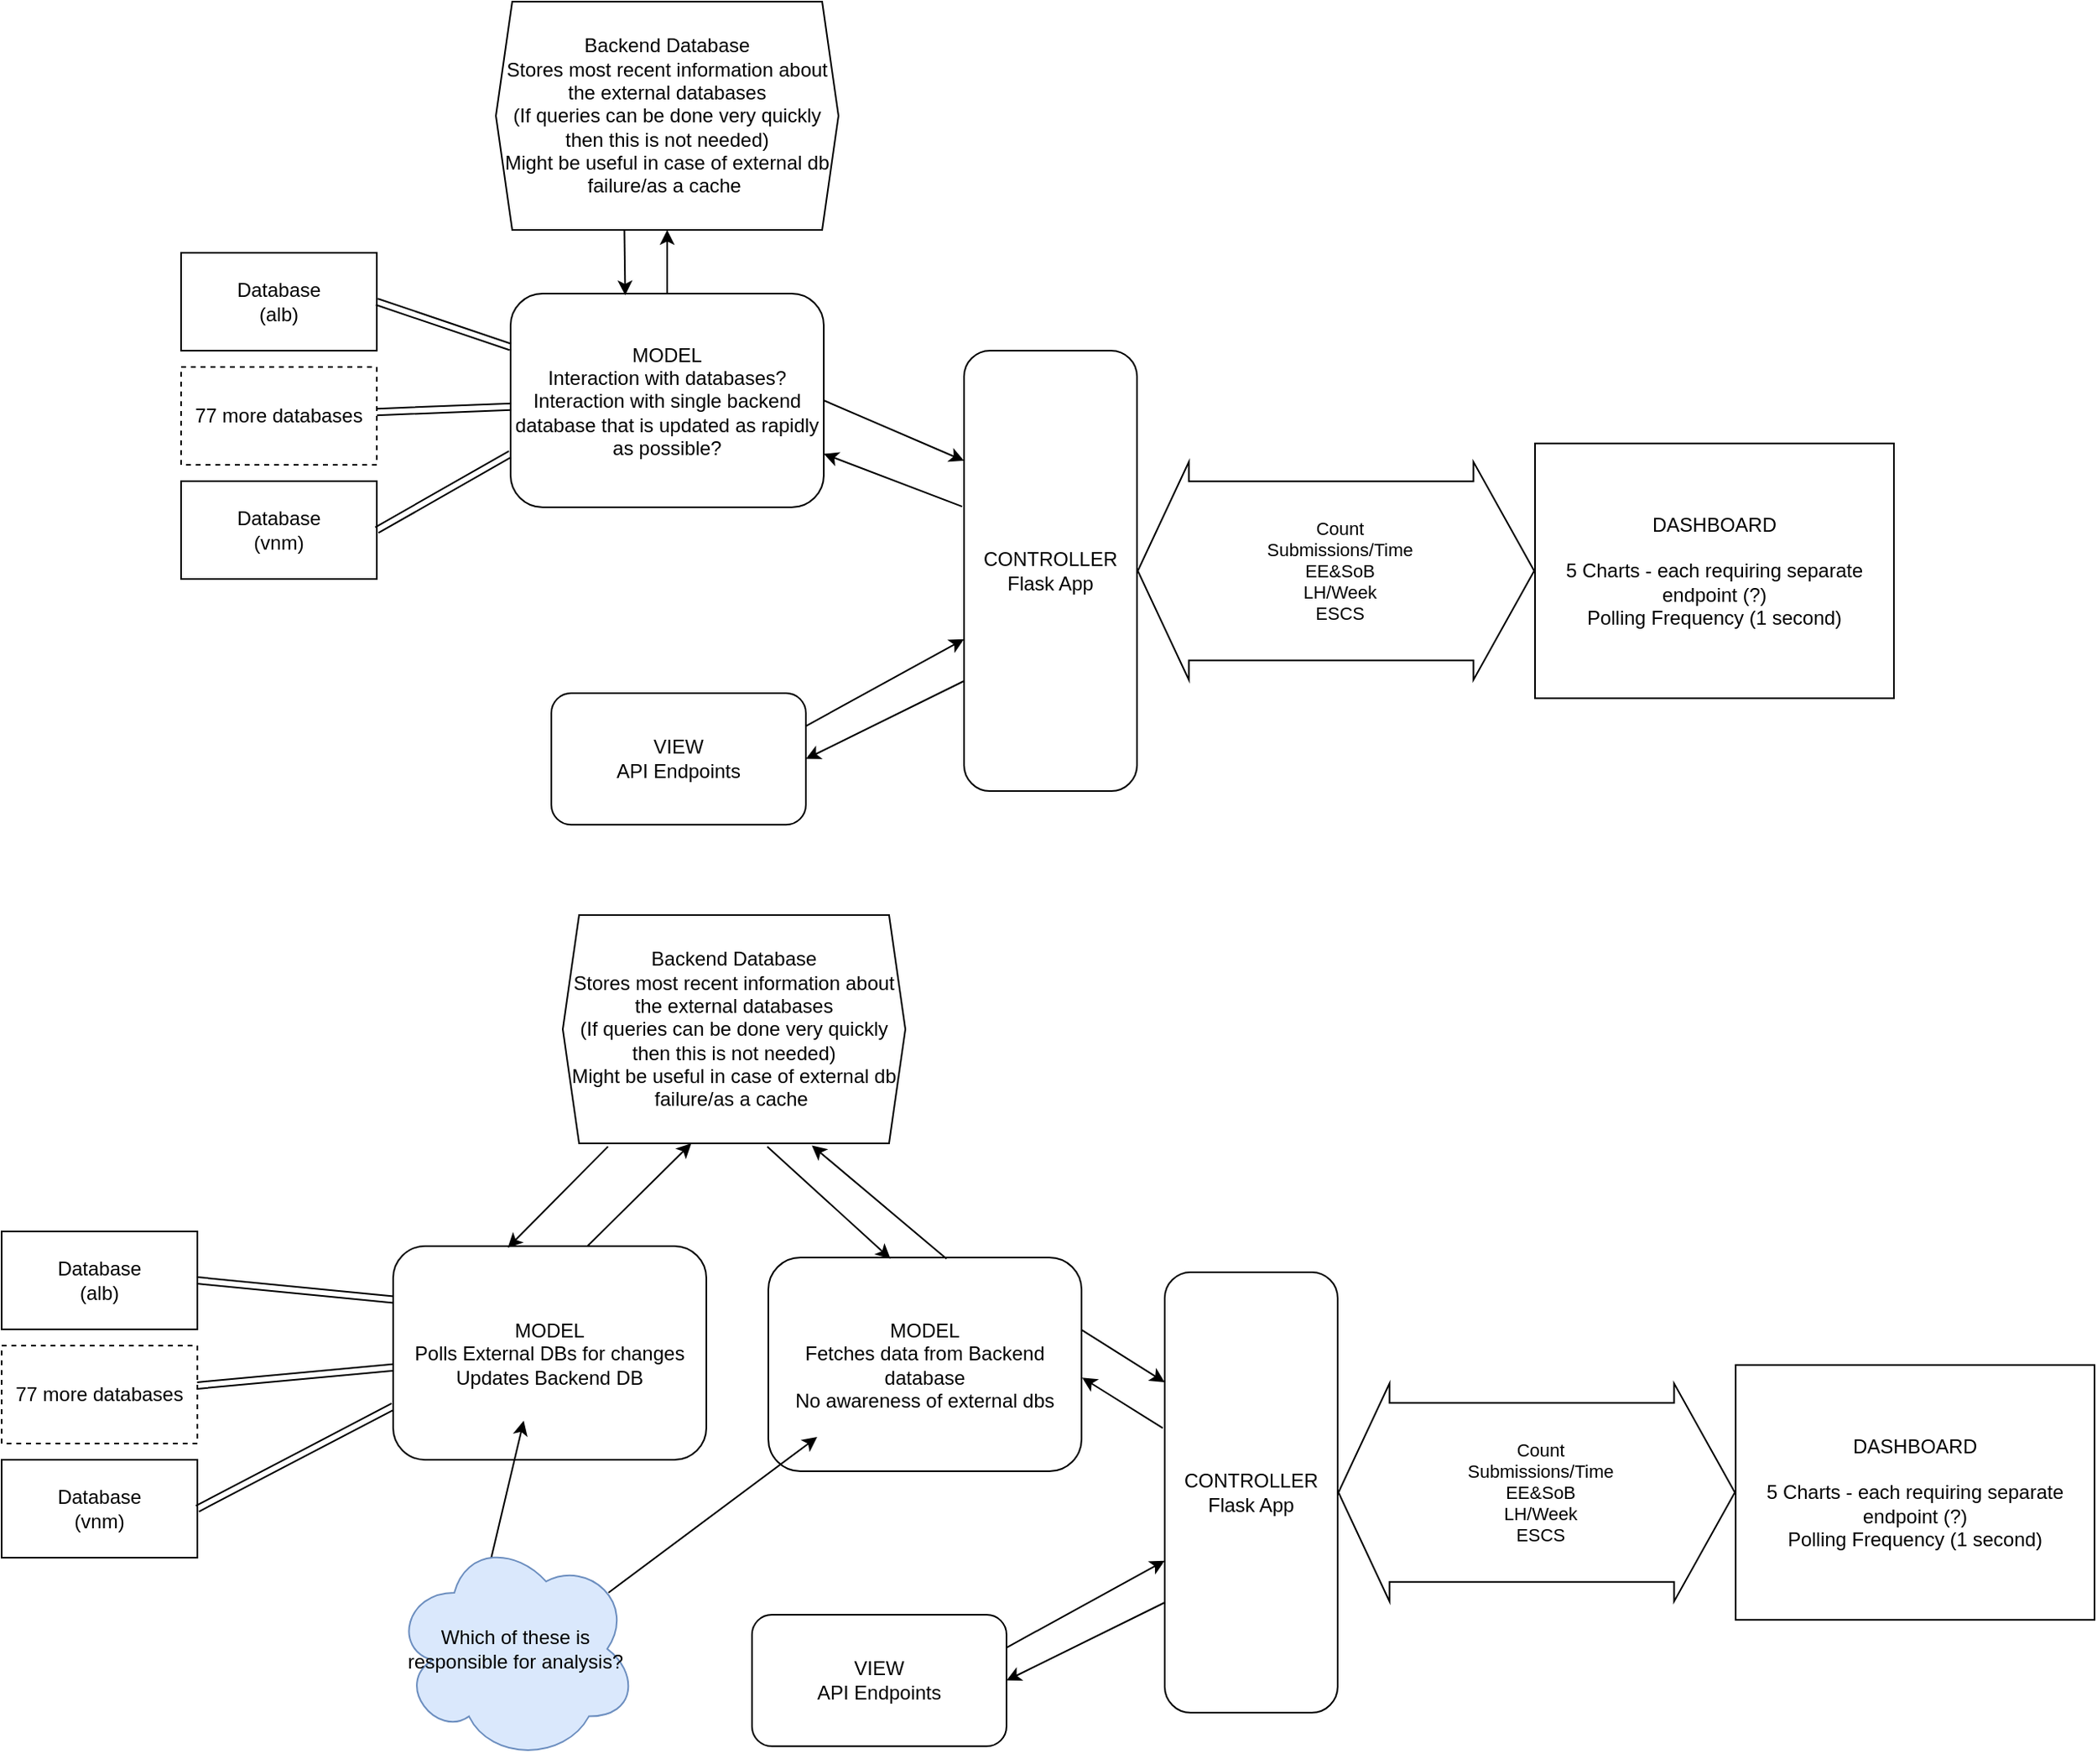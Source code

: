 <mxfile version="17.2.1" type="device"><diagram id="mOwUrm9BvikYHPCtlPi4" name="Page-1"><mxGraphModel dx="886" dy="548" grid="1" gridSize="10" guides="1" tooltips="1" connect="1" arrows="1" fold="1" page="1" pageScale="1" pageWidth="827" pageHeight="1169" math="0" shadow="0"><root><mxCell id="0"/><mxCell id="1" parent="0"/><mxCell id="dEYzsa2XPzFpgrrBhjWU-1" value="Database&lt;br&gt;(alb)" style="rounded=0;whiteSpace=wrap;html=1;" vertex="1" parent="1"><mxGeometry x="280" y="214" width="120" height="60" as="geometry"/></mxCell><mxCell id="dEYzsa2XPzFpgrrBhjWU-3" value="77 more databases" style="rounded=0;whiteSpace=wrap;html=1;dashed=1;" vertex="1" parent="1"><mxGeometry x="280" y="284" width="120" height="60" as="geometry"/></mxCell><mxCell id="dEYzsa2XPzFpgrrBhjWU-4" value="Database&lt;br&gt;(vnm)" style="rounded=0;whiteSpace=wrap;html=1;" vertex="1" parent="1"><mxGeometry x="280" y="354" width="120" height="60" as="geometry"/></mxCell><mxCell id="dEYzsa2XPzFpgrrBhjWU-18" style="edgeStyle=none;rounded=0;orthogonalLoop=1;jettySize=auto;html=1;exitX=1;exitY=0.25;exitDx=0;exitDy=0;entryX=0;entryY=0.655;entryDx=0;entryDy=0;entryPerimeter=0;startArrow=none;startFill=0;" edge="1" parent="1" source="dEYzsa2XPzFpgrrBhjWU-5" target="dEYzsa2XPzFpgrrBhjWU-10"><mxGeometry relative="1" as="geometry"/></mxCell><mxCell id="dEYzsa2XPzFpgrrBhjWU-5" value="VIEW&lt;br&gt;API Endpoints" style="rounded=1;whiteSpace=wrap;html=1;" vertex="1" parent="1"><mxGeometry x="507" y="484" width="156" height="80.62" as="geometry"/></mxCell><mxCell id="dEYzsa2XPzFpgrrBhjWU-7" style="rounded=0;orthogonalLoop=1;jettySize=auto;html=1;entryX=1;entryY=0.5;entryDx=0;entryDy=0;exitX=0;exitY=0.25;exitDx=0;exitDy=0;shape=link;" edge="1" parent="1" source="dEYzsa2XPzFpgrrBhjWU-6" target="dEYzsa2XPzFpgrrBhjWU-1"><mxGeometry relative="1" as="geometry"/></mxCell><mxCell id="dEYzsa2XPzFpgrrBhjWU-8" style="edgeStyle=none;rounded=0;orthogonalLoop=1;jettySize=auto;html=1;shape=link;" edge="1" parent="1" source="dEYzsa2XPzFpgrrBhjWU-6" target="dEYzsa2XPzFpgrrBhjWU-3"><mxGeometry relative="1" as="geometry"/></mxCell><mxCell id="dEYzsa2XPzFpgrrBhjWU-9" style="edgeStyle=none;rounded=0;orthogonalLoop=1;jettySize=auto;html=1;exitX=0;exitY=0.75;exitDx=0;exitDy=0;entryX=1;entryY=0.5;entryDx=0;entryDy=0;shape=link;" edge="1" parent="1" source="dEYzsa2XPzFpgrrBhjWU-6" target="dEYzsa2XPzFpgrrBhjWU-4"><mxGeometry relative="1" as="geometry"/></mxCell><mxCell id="dEYzsa2XPzFpgrrBhjWU-22" style="edgeStyle=none;rounded=0;orthogonalLoop=1;jettySize=auto;html=1;entryX=0.5;entryY=1;entryDx=0;entryDy=0;startArrow=none;startFill=0;" edge="1" parent="1" source="dEYzsa2XPzFpgrrBhjWU-6" target="dEYzsa2XPzFpgrrBhjWU-21"><mxGeometry relative="1" as="geometry"/></mxCell><mxCell id="dEYzsa2XPzFpgrrBhjWU-6" value="MODEL&lt;br&gt;Interaction with databases?&lt;br&gt;Interaction with single backend database that is updated as rapidly as possible?" style="rounded=1;whiteSpace=wrap;html=1;" vertex="1" parent="1"><mxGeometry x="482" y="239" width="192" height="131" as="geometry"/></mxCell><mxCell id="dEYzsa2XPzFpgrrBhjWU-16" style="edgeStyle=none;rounded=0;orthogonalLoop=1;jettySize=auto;html=1;exitX=0;exitY=0.75;exitDx=0;exitDy=0;startArrow=none;startFill=0;entryX=1;entryY=0.5;entryDx=0;entryDy=0;" edge="1" parent="1" source="dEYzsa2XPzFpgrrBhjWU-10" target="dEYzsa2XPzFpgrrBhjWU-5"><mxGeometry relative="1" as="geometry"/></mxCell><mxCell id="dEYzsa2XPzFpgrrBhjWU-10" value="CONTROLLER&lt;br&gt;Flask App" style="rounded=1;whiteSpace=wrap;html=1;" vertex="1" parent="1"><mxGeometry x="760" y="274" width="106" height="270" as="geometry"/></mxCell><mxCell id="dEYzsa2XPzFpgrrBhjWU-12" value="DASHBOARD&lt;br&gt;&lt;br&gt;5 Charts - each requiring separate endpoint (?)&lt;br&gt;Polling Frequency (1 second)" style="rounded=0;whiteSpace=wrap;html=1;" vertex="1" parent="1"><mxGeometry x="1110" y="330.87" width="220" height="156.25" as="geometry"/></mxCell><mxCell id="dEYzsa2XPzFpgrrBhjWU-13" value="" style="shape=flexArrow;endArrow=classic;startArrow=classic;html=1;rounded=0;exitX=1;exitY=0.5;exitDx=0;exitDy=0;entryX=0;entryY=0.5;entryDx=0;entryDy=0;width=109.767;startSize=10.098;endWidth=22.899;endSize=12.084;startWidth=22.899;" edge="1" parent="1" source="dEYzsa2XPzFpgrrBhjWU-10" target="dEYzsa2XPzFpgrrBhjWU-12"><mxGeometry width="100" height="100" relative="1" as="geometry"><mxPoint x="960" y="474" as="sourcePoint"/><mxPoint x="1060" y="374" as="targetPoint"/></mxGeometry></mxCell><mxCell id="dEYzsa2XPzFpgrrBhjWU-14" value="Count&lt;br&gt;Submissions/Time&lt;br&gt;EE&amp;amp;SoB&lt;br&gt;LH/Week&lt;br&gt;ESCS" style="edgeLabel;html=1;align=center;verticalAlign=middle;resizable=0;points=[];" vertex="1" connectable="0" parent="dEYzsa2XPzFpgrrBhjWU-13"><mxGeometry x="-0.419" y="19" relative="1" as="geometry"><mxPoint x="53" y="19" as="offset"/></mxGeometry></mxCell><mxCell id="dEYzsa2XPzFpgrrBhjWU-19" style="edgeStyle=none;rounded=0;orthogonalLoop=1;jettySize=auto;html=1;exitX=-0.011;exitY=0.354;exitDx=0;exitDy=0;entryX=1;entryY=0.75;entryDx=0;entryDy=0;startArrow=none;startFill=0;exitPerimeter=0;" edge="1" parent="1" source="dEYzsa2XPzFpgrrBhjWU-10" target="dEYzsa2XPzFpgrrBhjWU-6"><mxGeometry relative="1" as="geometry"><mxPoint x="729.998" y="343.625" as="sourcePoint"/><mxPoint x="831.11" y="224.035" as="targetPoint"/></mxGeometry></mxCell><mxCell id="dEYzsa2XPzFpgrrBhjWU-20" style="edgeStyle=none;rounded=0;orthogonalLoop=1;jettySize=auto;html=1;exitX=1;exitY=0.5;exitDx=0;exitDy=0;startArrow=none;startFill=0;entryX=0;entryY=0.25;entryDx=0;entryDy=0;" edge="1" parent="1" source="dEYzsa2XPzFpgrrBhjWU-6" target="dEYzsa2XPzFpgrrBhjWU-10"><mxGeometry relative="1" as="geometry"><mxPoint x="831.11" y="240.25" as="sourcePoint"/><mxPoint x="744.506" y="344" as="targetPoint"/></mxGeometry></mxCell><mxCell id="dEYzsa2XPzFpgrrBhjWU-23" style="edgeStyle=none;rounded=0;orthogonalLoop=1;jettySize=auto;html=1;exitX=0.375;exitY=1;exitDx=0;exitDy=0;entryX=0.366;entryY=0.008;entryDx=0;entryDy=0;entryPerimeter=0;startArrow=none;startFill=0;" edge="1" parent="1" source="dEYzsa2XPzFpgrrBhjWU-21" target="dEYzsa2XPzFpgrrBhjWU-6"><mxGeometry relative="1" as="geometry"/></mxCell><mxCell id="dEYzsa2XPzFpgrrBhjWU-21" value="Backend Database&lt;br&gt;Stores most recent information about the external databases&lt;br&gt;(If queries can be done very quickly then this is not needed)&lt;br&gt;Might be useful in case of external db failure/as a cache&amp;nbsp;" style="shape=hexagon;perimeter=hexagonPerimeter2;whiteSpace=wrap;html=1;fixedSize=1;size=10;" vertex="1" parent="1"><mxGeometry x="473" y="60" width="210" height="140" as="geometry"/></mxCell><mxCell id="dEYzsa2XPzFpgrrBhjWU-24" value="Database&lt;br&gt;(alb)" style="rounded=0;whiteSpace=wrap;html=1;" vertex="1" parent="1"><mxGeometry x="170" y="814" width="120" height="60" as="geometry"/></mxCell><mxCell id="dEYzsa2XPzFpgrrBhjWU-25" value="77 more databases" style="rounded=0;whiteSpace=wrap;html=1;dashed=1;" vertex="1" parent="1"><mxGeometry x="170" y="884" width="120" height="60" as="geometry"/></mxCell><mxCell id="dEYzsa2XPzFpgrrBhjWU-26" value="Database&lt;br&gt;(vnm)" style="rounded=0;whiteSpace=wrap;html=1;" vertex="1" parent="1"><mxGeometry x="170" y="954" width="120" height="60" as="geometry"/></mxCell><mxCell id="dEYzsa2XPzFpgrrBhjWU-27" style="edgeStyle=none;rounded=0;orthogonalLoop=1;jettySize=auto;html=1;exitX=1;exitY=0.25;exitDx=0;exitDy=0;entryX=0;entryY=0.655;entryDx=0;entryDy=0;entryPerimeter=0;startArrow=none;startFill=0;" edge="1" source="dEYzsa2XPzFpgrrBhjWU-28" target="dEYzsa2XPzFpgrrBhjWU-35" parent="1"><mxGeometry relative="1" as="geometry"/></mxCell><mxCell id="dEYzsa2XPzFpgrrBhjWU-28" value="VIEW&lt;br&gt;API Endpoints" style="rounded=1;whiteSpace=wrap;html=1;" vertex="1" parent="1"><mxGeometry x="630" y="1049" width="156" height="80.62" as="geometry"/></mxCell><mxCell id="dEYzsa2XPzFpgrrBhjWU-29" style="rounded=0;orthogonalLoop=1;jettySize=auto;html=1;entryX=1;entryY=0.5;entryDx=0;entryDy=0;exitX=0;exitY=0.25;exitDx=0;exitDy=0;shape=link;" edge="1" source="dEYzsa2XPzFpgrrBhjWU-33" target="dEYzsa2XPzFpgrrBhjWU-24" parent="1"><mxGeometry relative="1" as="geometry"/></mxCell><mxCell id="dEYzsa2XPzFpgrrBhjWU-30" style="edgeStyle=none;rounded=0;orthogonalLoop=1;jettySize=auto;html=1;shape=link;" edge="1" source="dEYzsa2XPzFpgrrBhjWU-33" target="dEYzsa2XPzFpgrrBhjWU-25" parent="1"><mxGeometry relative="1" as="geometry"/></mxCell><mxCell id="dEYzsa2XPzFpgrrBhjWU-31" style="edgeStyle=none;rounded=0;orthogonalLoop=1;jettySize=auto;html=1;exitX=0;exitY=0.75;exitDx=0;exitDy=0;entryX=1;entryY=0.5;entryDx=0;entryDy=0;shape=link;" edge="1" source="dEYzsa2XPzFpgrrBhjWU-33" target="dEYzsa2XPzFpgrrBhjWU-26" parent="1"><mxGeometry relative="1" as="geometry"/></mxCell><mxCell id="dEYzsa2XPzFpgrrBhjWU-32" style="edgeStyle=none;rounded=0;orthogonalLoop=1;jettySize=auto;html=1;entryX=0.375;entryY=1;entryDx=0;entryDy=0;startArrow=none;startFill=0;exitX=0.617;exitY=0.005;exitDx=0;exitDy=0;exitPerimeter=0;" edge="1" source="dEYzsa2XPzFpgrrBhjWU-33" target="dEYzsa2XPzFpgrrBhjWU-42" parent="1"><mxGeometry relative="1" as="geometry"/></mxCell><mxCell id="dEYzsa2XPzFpgrrBhjWU-33" value="MODEL&lt;br&gt;Polls External DBs for changes&lt;br&gt;Updates Backend DB&lt;br&gt;" style="rounded=1;whiteSpace=wrap;html=1;" vertex="1" parent="1"><mxGeometry x="410" y="823" width="192" height="131" as="geometry"/></mxCell><mxCell id="dEYzsa2XPzFpgrrBhjWU-34" style="edgeStyle=none;rounded=0;orthogonalLoop=1;jettySize=auto;html=1;exitX=0;exitY=0.75;exitDx=0;exitDy=0;startArrow=none;startFill=0;entryX=1;entryY=0.5;entryDx=0;entryDy=0;" edge="1" source="dEYzsa2XPzFpgrrBhjWU-35" target="dEYzsa2XPzFpgrrBhjWU-28" parent="1"><mxGeometry relative="1" as="geometry"/></mxCell><mxCell id="dEYzsa2XPzFpgrrBhjWU-35" value="CONTROLLER&lt;br&gt;Flask App" style="rounded=1;whiteSpace=wrap;html=1;" vertex="1" parent="1"><mxGeometry x="883" y="839" width="106" height="270" as="geometry"/></mxCell><mxCell id="dEYzsa2XPzFpgrrBhjWU-36" value="DASHBOARD&lt;br&gt;&lt;br&gt;5 Charts - each requiring separate endpoint (?)&lt;br&gt;Polling Frequency (1 second)" style="rounded=0;whiteSpace=wrap;html=1;" vertex="1" parent="1"><mxGeometry x="1233" y="895.87" width="220" height="156.25" as="geometry"/></mxCell><mxCell id="dEYzsa2XPzFpgrrBhjWU-37" value="" style="shape=flexArrow;endArrow=classic;startArrow=classic;html=1;rounded=0;exitX=1;exitY=0.5;exitDx=0;exitDy=0;entryX=0;entryY=0.5;entryDx=0;entryDy=0;width=109.767;startSize=10.098;endWidth=22.899;endSize=12.084;startWidth=22.899;" edge="1" source="dEYzsa2XPzFpgrrBhjWU-35" target="dEYzsa2XPzFpgrrBhjWU-36" parent="1"><mxGeometry width="100" height="100" relative="1" as="geometry"><mxPoint x="1083" y="1039" as="sourcePoint"/><mxPoint x="1183" y="939" as="targetPoint"/></mxGeometry></mxCell><mxCell id="dEYzsa2XPzFpgrrBhjWU-38" value="Count&lt;br&gt;Submissions/Time&lt;br&gt;EE&amp;amp;SoB&lt;br&gt;LH/Week&lt;br&gt;ESCS" style="edgeLabel;html=1;align=center;verticalAlign=middle;resizable=0;points=[];" vertex="1" connectable="0" parent="dEYzsa2XPzFpgrrBhjWU-37"><mxGeometry x="-0.419" y="19" relative="1" as="geometry"><mxPoint x="53" y="19" as="offset"/></mxGeometry></mxCell><mxCell id="dEYzsa2XPzFpgrrBhjWU-39" style="edgeStyle=none;rounded=0;orthogonalLoop=1;jettySize=auto;html=1;exitX=-0.011;exitY=0.354;exitDx=0;exitDy=0;entryX=1.002;entryY=0.562;entryDx=0;entryDy=0;startArrow=none;startFill=0;exitPerimeter=0;entryPerimeter=0;" edge="1" source="dEYzsa2XPzFpgrrBhjWU-35" target="dEYzsa2XPzFpgrrBhjWU-61" parent="1"><mxGeometry relative="1" as="geometry"><mxPoint x="852.998" y="908.625" as="sourcePoint"/><mxPoint x="797" y="902.25" as="targetPoint"/></mxGeometry></mxCell><mxCell id="dEYzsa2XPzFpgrrBhjWU-40" style="edgeStyle=none;rounded=0;orthogonalLoop=1;jettySize=auto;html=1;exitX=0.998;exitY=0.336;exitDx=0;exitDy=0;startArrow=none;startFill=0;entryX=0;entryY=0.25;entryDx=0;entryDy=0;exitPerimeter=0;" edge="1" source="dEYzsa2XPzFpgrrBhjWU-61" target="dEYzsa2XPzFpgrrBhjWU-35" parent="1"><mxGeometry relative="1" as="geometry"><mxPoint x="797" y="869.5" as="sourcePoint"/><mxPoint x="867.506" y="909" as="targetPoint"/></mxGeometry></mxCell><mxCell id="dEYzsa2XPzFpgrrBhjWU-41" style="edgeStyle=none;rounded=0;orthogonalLoop=1;jettySize=auto;html=1;exitX=0.132;exitY=1.014;exitDx=0;exitDy=0;entryX=0.366;entryY=0.008;entryDx=0;entryDy=0;entryPerimeter=0;startArrow=none;startFill=0;exitPerimeter=0;" edge="1" source="dEYzsa2XPzFpgrrBhjWU-42" target="dEYzsa2XPzFpgrrBhjWU-33" parent="1"><mxGeometry relative="1" as="geometry"/></mxCell><mxCell id="dEYzsa2XPzFpgrrBhjWU-42" value="Backend Database&lt;br&gt;Stores most recent information about the external databases&lt;br&gt;(If queries can be done very quickly then this is not needed)&lt;br&gt;Might be useful in case of external db failure/as a cache&amp;nbsp;" style="shape=hexagon;perimeter=hexagonPerimeter2;whiteSpace=wrap;html=1;fixedSize=1;size=10;" vertex="1" parent="1"><mxGeometry x="514" y="620" width="210" height="140" as="geometry"/></mxCell><mxCell id="dEYzsa2XPzFpgrrBhjWU-61" value="MODEL&lt;br&gt;Fetches data from Backend database&lt;br&gt;No awareness of external dbs" style="rounded=1;whiteSpace=wrap;html=1;" vertex="1" parent="1"><mxGeometry x="640" y="830" width="192" height="131" as="geometry"/></mxCell><mxCell id="dEYzsa2XPzFpgrrBhjWU-63" style="edgeStyle=none;rounded=0;orthogonalLoop=1;jettySize=auto;html=1;entryX=0.727;entryY=1.009;entryDx=0;entryDy=0;startArrow=none;startFill=0;exitX=0.569;exitY=0.006;exitDx=0;exitDy=0;exitPerimeter=0;entryPerimeter=0;" edge="1" parent="1" source="dEYzsa2XPzFpgrrBhjWU-61" target="dEYzsa2XPzFpgrrBhjWU-42"><mxGeometry relative="1" as="geometry"><mxPoint x="848.194" y="819.655" as="sourcePoint"/><mxPoint x="989.48" y="740" as="targetPoint"/></mxGeometry></mxCell><mxCell id="dEYzsa2XPzFpgrrBhjWU-64" style="edgeStyle=none;rounded=0;orthogonalLoop=1;jettySize=auto;html=1;exitX=0.597;exitY=1.014;exitDx=0;exitDy=0;entryX=0.39;entryY=0.006;entryDx=0;entryDy=0;entryPerimeter=0;startArrow=none;startFill=0;exitPerimeter=0;" edge="1" parent="1" source="dEYzsa2XPzFpgrrBhjWU-42" target="dEYzsa2XPzFpgrrBhjWU-61"><mxGeometry relative="1" as="geometry"><mxPoint x="938.45" y="741.96" as="sourcePoint"/><mxPoint x="800.002" y="820.048" as="targetPoint"/></mxGeometry></mxCell><mxCell id="dEYzsa2XPzFpgrrBhjWU-67" style="edgeStyle=none;rounded=0;orthogonalLoop=1;jettySize=auto;html=1;exitX=0.4;exitY=0.1;exitDx=0;exitDy=0;exitPerimeter=0;entryX=0.417;entryY=0.817;entryDx=0;entryDy=0;entryPerimeter=0;startArrow=none;startFill=0;" edge="1" parent="1" source="dEYzsa2XPzFpgrrBhjWU-65" target="dEYzsa2XPzFpgrrBhjWU-33"><mxGeometry relative="1" as="geometry"/></mxCell><mxCell id="dEYzsa2XPzFpgrrBhjWU-68" style="edgeStyle=none;rounded=0;orthogonalLoop=1;jettySize=auto;html=1;exitX=0.88;exitY=0.25;exitDx=0;exitDy=0;exitPerimeter=0;entryX=0.156;entryY=0.84;entryDx=0;entryDy=0;entryPerimeter=0;startArrow=none;startFill=0;" edge="1" parent="1" source="dEYzsa2XPzFpgrrBhjWU-65" target="dEYzsa2XPzFpgrrBhjWU-61"><mxGeometry relative="1" as="geometry"/></mxCell><mxCell id="dEYzsa2XPzFpgrrBhjWU-65" value="&lt;p style=&quot;line-height: 1.2&quot;&gt;Which of these is responsible for analysis?&lt;/p&gt;" style="ellipse;shape=cloud;whiteSpace=wrap;html=1;fillColor=#dae8fc;strokeColor=#6c8ebf;" vertex="1" parent="1"><mxGeometry x="410" y="1001" width="150" height="137.88" as="geometry"/></mxCell></root></mxGraphModel></diagram></mxfile>